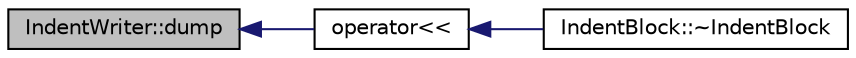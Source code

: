 digraph "IndentWriter::dump"
{
  edge [fontname="Helvetica",fontsize="10",labelfontname="Helvetica",labelfontsize="10"];
  node [fontname="Helvetica",fontsize="10",shape=record];
  rankdir="LR";
  Node5 [label="IndentWriter::dump",height=0.2,width=0.4,color="black", fillcolor="grey75", style="filled", fontcolor="black"];
  Node5 -> Node6 [dir="back",color="midnightblue",fontsize="10",style="solid",fontname="Helvetica"];
  Node6 [label="operator\<\<",height=0.2,width=0.4,color="black", fillcolor="white", style="filled",URL="$IndentWriter_8h.html#ae1a6a88100f2d288bb7ef9a2c5212796",tooltip="Generate the SCAD code of the writer with insertor syntax. "];
  Node6 -> Node7 [dir="back",color="midnightblue",fontsize="10",style="solid",fontname="Helvetica"];
  Node7 [label="IndentBlock::~IndentBlock",height=0.2,width=0.4,color="black", fillcolor="white", style="filled",URL="$classIndentBlock.html#a661c431fae95fee7843768ba7e371853",tooltip="Default destructor. "];
}
